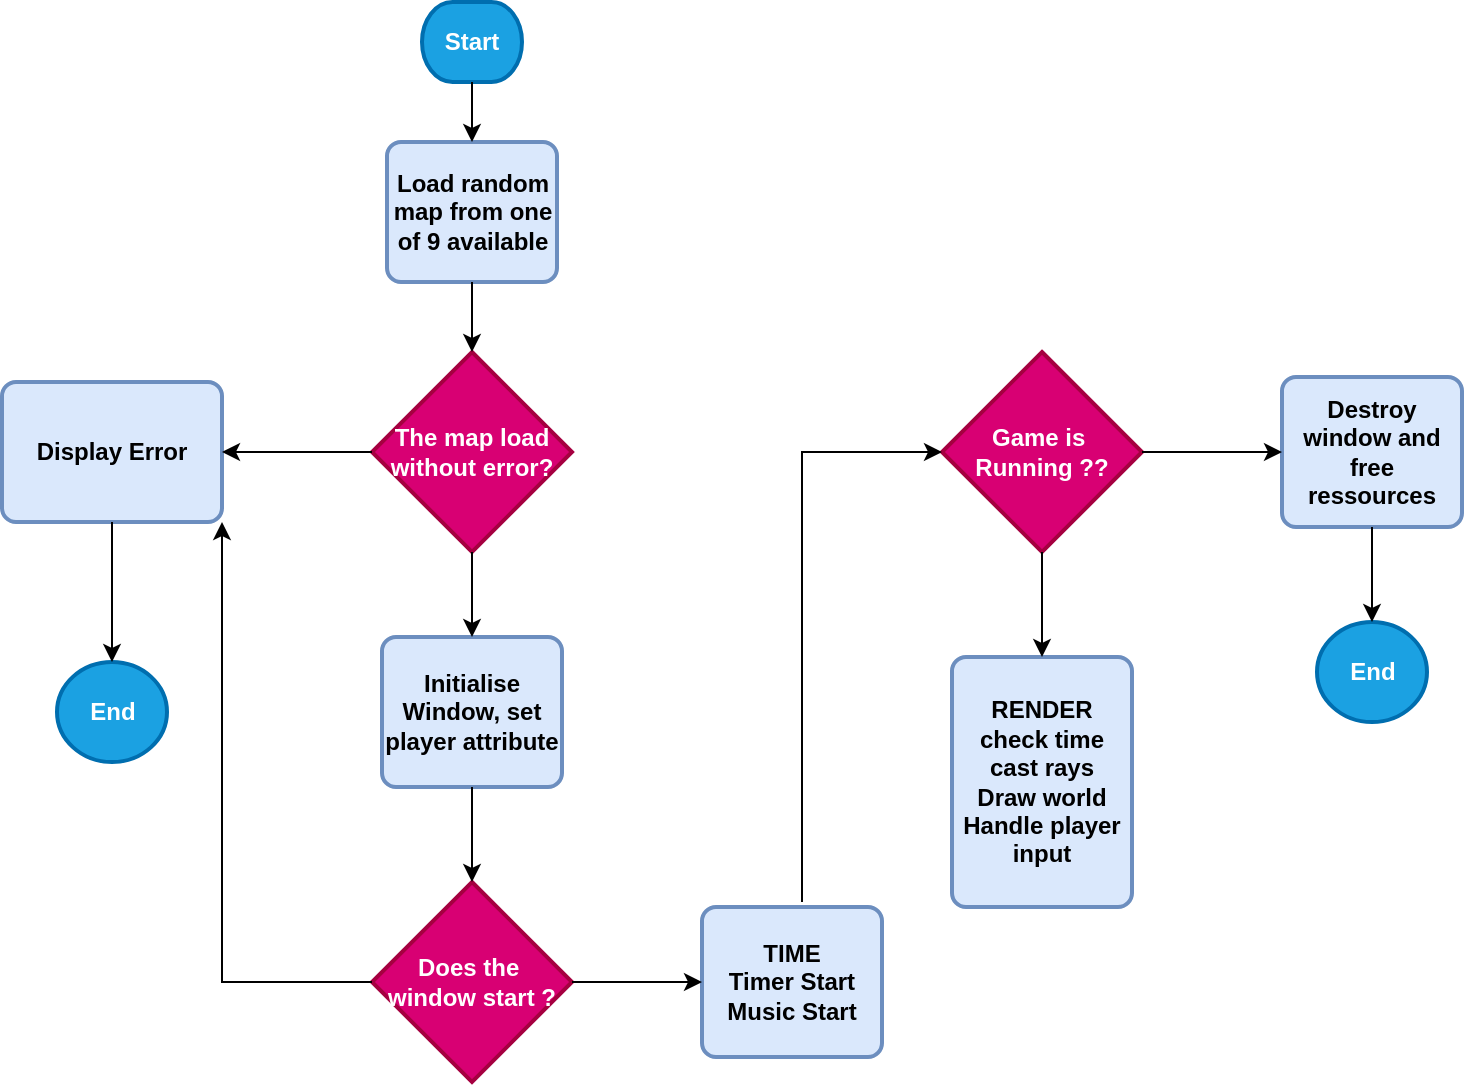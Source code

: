 <mxfile version="24.7.16">
  <diagram name="Page-1" id="ZEaAZCPQgWGfXMEy4hpa">
    <mxGraphModel dx="1467" dy="648" grid="1" gridSize="10" guides="1" tooltips="1" connect="1" arrows="0" fold="1" page="1" pageScale="1" pageWidth="827" pageHeight="1169" math="0" shadow="0">
      <root>
        <mxCell id="0" />
        <mxCell id="1" parent="0" />
        <mxCell id="VV7cBgodAmmCFqREBcx--11" value="Start" style="strokeWidth=2;html=1;shape=mxgraph.flowchart.terminator;whiteSpace=wrap;fillColor=#1ba1e2;fontColor=#ffffff;strokeColor=#006EAF;fontStyle=1" vertex="1" parent="1">
          <mxGeometry x="310" y="170" width="50" height="40" as="geometry" />
        </mxCell>
        <mxCell id="VV7cBgodAmmCFqREBcx--12" value="Load random map from one of 9 available" style="rounded=1;whiteSpace=wrap;html=1;absoluteArcSize=1;arcSize=14;strokeWidth=2;fillColor=#dae8fc;strokeColor=#6c8ebf;fontStyle=1" vertex="1" parent="1">
          <mxGeometry x="292.5" y="240" width="85" height="70" as="geometry" />
        </mxCell>
        <mxCell id="VV7cBgodAmmCFqREBcx--13" value="The map load without error?" style="strokeWidth=2;html=1;shape=mxgraph.flowchart.decision;whiteSpace=wrap;fillColor=#d80073;fontColor=#ffffff;strokeColor=#A50040;fontStyle=1" vertex="1" parent="1">
          <mxGeometry x="285" y="345" width="100" height="100" as="geometry" />
        </mxCell>
        <mxCell id="VV7cBgodAmmCFqREBcx--14" value="Display Error " style="rounded=1;whiteSpace=wrap;html=1;absoluteArcSize=1;arcSize=14;strokeWidth=2;fillColor=#dae8fc;strokeColor=#6c8ebf;fontStyle=1" vertex="1" parent="1">
          <mxGeometry x="100" y="360" width="110" height="70" as="geometry" />
        </mxCell>
        <mxCell id="VV7cBgodAmmCFqREBcx--15" value="End" style="strokeWidth=2;html=1;shape=mxgraph.flowchart.start_2;whiteSpace=wrap;fillColor=#1ba1e2;fontColor=#ffffff;strokeColor=#006EAF;fontStyle=1" vertex="1" parent="1">
          <mxGeometry x="127.5" y="500" width="55" height="50" as="geometry" />
        </mxCell>
        <mxCell id="VV7cBgodAmmCFqREBcx--16" value="Initialise Window, set player attribute " style="rounded=1;whiteSpace=wrap;html=1;absoluteArcSize=1;arcSize=14;strokeWidth=2;fillColor=#dae8fc;strokeColor=#6c8ebf;fontStyle=1" vertex="1" parent="1">
          <mxGeometry x="290" y="487.5" width="90" height="75" as="geometry" />
        </mxCell>
        <mxCell id="VV7cBgodAmmCFqREBcx--17" value="&lt;div&gt;Does the&amp;nbsp;&lt;/div&gt;&lt;div&gt;window start ?&lt;/div&gt;" style="strokeWidth=2;html=1;shape=mxgraph.flowchart.decision;whiteSpace=wrap;fillColor=#d80073;fontColor=#ffffff;strokeColor=#A50040;fontStyle=1" vertex="1" parent="1">
          <mxGeometry x="285" y="610" width="100" height="100" as="geometry" />
        </mxCell>
        <mxCell id="VV7cBgodAmmCFqREBcx--18" value="&lt;div&gt;RENDER&lt;br&gt;&lt;/div&gt;&lt;div&gt;check time&lt;/div&gt;&lt;div&gt;cast rays&lt;/div&gt;&lt;div&gt;Draw world&lt;/div&gt;&lt;div&gt;Handle player input &lt;br&gt;&lt;/div&gt;" style="rounded=1;whiteSpace=wrap;html=1;absoluteArcSize=1;arcSize=14;strokeWidth=2;fillColor=#dae8fc;strokeColor=#6c8ebf;fontStyle=1" vertex="1" parent="1">
          <mxGeometry x="575" y="497.5" width="90" height="125" as="geometry" />
        </mxCell>
        <mxCell id="VV7cBgodAmmCFqREBcx--19" value="&lt;div&gt;Game is&amp;nbsp;&lt;/div&gt;&lt;div&gt;Running ??&lt;/div&gt;" style="strokeWidth=2;html=1;shape=mxgraph.flowchart.decision;whiteSpace=wrap;fillColor=#d80073;fontColor=#ffffff;strokeColor=#A50040;fontStyle=1" vertex="1" parent="1">
          <mxGeometry x="570" y="345" width="100" height="100" as="geometry" />
        </mxCell>
        <mxCell id="VV7cBgodAmmCFqREBcx--20" value="&lt;div&gt;TIME&lt;br&gt;&lt;/div&gt;&lt;div&gt;Timer Start&lt;/div&gt;&lt;div&gt;Music Start&lt;br&gt;&lt;/div&gt;" style="rounded=1;whiteSpace=wrap;html=1;absoluteArcSize=1;arcSize=14;strokeWidth=2;fillColor=#dae8fc;strokeColor=#6c8ebf;fontStyle=1" vertex="1" parent="1">
          <mxGeometry x="450" y="622.5" width="90" height="75" as="geometry" />
        </mxCell>
        <mxCell id="VV7cBgodAmmCFqREBcx--21" value="Destroy window and free ressources" style="rounded=1;whiteSpace=wrap;html=1;absoluteArcSize=1;arcSize=14;strokeWidth=2;fillColor=#dae8fc;strokeColor=#6c8ebf;fontStyle=1" vertex="1" parent="1">
          <mxGeometry x="740" y="357.5" width="90" height="75" as="geometry" />
        </mxCell>
        <mxCell id="VV7cBgodAmmCFqREBcx--22" value="" style="endArrow=classic;html=1;rounded=0;exitX=0.5;exitY=1;exitDx=0;exitDy=0;exitPerimeter=0;entryX=0.5;entryY=0;entryDx=0;entryDy=0;fontStyle=1" edge="1" parent="1" source="VV7cBgodAmmCFqREBcx--19" target="VV7cBgodAmmCFqREBcx--18">
          <mxGeometry width="50" height="50" relative="1" as="geometry">
            <mxPoint x="620" y="500" as="sourcePoint" />
            <mxPoint x="670" y="450" as="targetPoint" />
          </mxGeometry>
        </mxCell>
        <mxCell id="VV7cBgodAmmCFqREBcx--23" value="" style="endArrow=classic;html=1;rounded=0;exitX=1;exitY=0.5;exitDx=0;exitDy=0;exitPerimeter=0;entryX=0;entryY=0.5;entryDx=0;entryDy=0;fontStyle=1" edge="1" parent="1" source="VV7cBgodAmmCFqREBcx--19" target="VV7cBgodAmmCFqREBcx--21">
          <mxGeometry width="50" height="50" relative="1" as="geometry">
            <mxPoint x="630" y="455" as="sourcePoint" />
            <mxPoint x="630" y="508" as="targetPoint" />
          </mxGeometry>
        </mxCell>
        <mxCell id="VV7cBgodAmmCFqREBcx--24" value="" style="endArrow=classic;html=1;rounded=0;entryX=0;entryY=0.5;entryDx=0;entryDy=0;exitX=1;exitY=0.5;exitDx=0;exitDy=0;exitPerimeter=0;fontStyle=1" edge="1" parent="1" source="VV7cBgodAmmCFqREBcx--17" target="VV7cBgodAmmCFqREBcx--20">
          <mxGeometry width="50" height="50" relative="1" as="geometry">
            <mxPoint x="380" y="660" as="sourcePoint" />
            <mxPoint x="630" y="508" as="targetPoint" />
          </mxGeometry>
        </mxCell>
        <mxCell id="VV7cBgodAmmCFqREBcx--25" value="" style="endArrow=classic;html=1;rounded=0;entryX=0.5;entryY=0;entryDx=0;entryDy=0;exitX=0.5;exitY=1;exitDx=0;exitDy=0;entryPerimeter=0;fontStyle=1" edge="1" parent="1" source="VV7cBgodAmmCFqREBcx--16" target="VV7cBgodAmmCFqREBcx--17">
          <mxGeometry width="50" height="50" relative="1" as="geometry">
            <mxPoint x="395" y="670" as="sourcePoint" />
            <mxPoint x="460" y="670" as="targetPoint" />
          </mxGeometry>
        </mxCell>
        <mxCell id="VV7cBgodAmmCFqREBcx--26" value="" style="endArrow=classic;html=1;rounded=0;entryX=0.5;entryY=0;entryDx=0;entryDy=0;exitX=0.5;exitY=1;exitDx=0;exitDy=0;exitPerimeter=0;fontStyle=1" edge="1" parent="1" source="VV7cBgodAmmCFqREBcx--13" target="VV7cBgodAmmCFqREBcx--16">
          <mxGeometry width="50" height="50" relative="1" as="geometry">
            <mxPoint x="345" y="573" as="sourcePoint" />
            <mxPoint x="345" y="620" as="targetPoint" />
          </mxGeometry>
        </mxCell>
        <mxCell id="VV7cBgodAmmCFqREBcx--27" value="" style="endArrow=classic;html=1;rounded=0;entryX=1;entryY=0.5;entryDx=0;entryDy=0;exitX=0;exitY=0.5;exitDx=0;exitDy=0;exitPerimeter=0;fontStyle=1" edge="1" parent="1" source="VV7cBgodAmmCFqREBcx--13" target="VV7cBgodAmmCFqREBcx--14">
          <mxGeometry width="50" height="50" relative="1" as="geometry">
            <mxPoint x="345" y="455" as="sourcePoint" />
            <mxPoint x="345" y="498" as="targetPoint" />
          </mxGeometry>
        </mxCell>
        <mxCell id="VV7cBgodAmmCFqREBcx--28" value="" style="endArrow=classic;html=1;rounded=0;entryX=0.5;entryY=0;entryDx=0;entryDy=0;exitX=0.5;exitY=1;exitDx=0;exitDy=0;entryPerimeter=0;fontStyle=1" edge="1" parent="1" source="VV7cBgodAmmCFqREBcx--14" target="VV7cBgodAmmCFqREBcx--15">
          <mxGeometry width="50" height="50" relative="1" as="geometry">
            <mxPoint x="295" y="405" as="sourcePoint" />
            <mxPoint x="220" y="405" as="targetPoint" />
          </mxGeometry>
        </mxCell>
        <mxCell id="VV7cBgodAmmCFqREBcx--29" value="" style="endArrow=classic;html=1;rounded=0;entryX=0.5;entryY=0;entryDx=0;entryDy=0;exitX=0.5;exitY=1;exitDx=0;exitDy=0;entryPerimeter=0;fontStyle=1" edge="1" parent="1" source="VV7cBgodAmmCFqREBcx--12" target="VV7cBgodAmmCFqREBcx--13">
          <mxGeometry width="50" height="50" relative="1" as="geometry">
            <mxPoint x="295" y="405" as="sourcePoint" />
            <mxPoint x="220" y="405" as="targetPoint" />
          </mxGeometry>
        </mxCell>
        <mxCell id="VV7cBgodAmmCFqREBcx--30" value="" style="endArrow=classic;html=1;rounded=0;entryX=0.5;entryY=0;entryDx=0;entryDy=0;exitX=0.5;exitY=1;exitDx=0;exitDy=0;exitPerimeter=0;fontStyle=1" edge="1" parent="1" source="VV7cBgodAmmCFqREBcx--11" target="VV7cBgodAmmCFqREBcx--12">
          <mxGeometry width="50" height="50" relative="1" as="geometry">
            <mxPoint x="345" y="320" as="sourcePoint" />
            <mxPoint x="345" y="355" as="targetPoint" />
          </mxGeometry>
        </mxCell>
        <mxCell id="VV7cBgodAmmCFqREBcx--31" value="" style="endArrow=classic;html=1;rounded=0;entryX=0;entryY=0.5;entryDx=0;entryDy=0;entryPerimeter=0;fontStyle=1" edge="1" parent="1" target="VV7cBgodAmmCFqREBcx--19">
          <mxGeometry width="50" height="50" relative="1" as="geometry">
            <mxPoint x="500" y="620" as="sourcePoint" />
            <mxPoint x="345" y="250" as="targetPoint" />
            <Array as="points">
              <mxPoint x="500" y="395" />
            </Array>
          </mxGeometry>
        </mxCell>
        <mxCell id="VV7cBgodAmmCFqREBcx--32" value="" style="endArrow=classic;html=1;rounded=0;exitX=0;exitY=0.5;exitDx=0;exitDy=0;exitPerimeter=0;fontStyle=1" edge="1" parent="1" source="VV7cBgodAmmCFqREBcx--17">
          <mxGeometry width="50" height="50" relative="1" as="geometry">
            <mxPoint x="345" y="573" as="sourcePoint" />
            <mxPoint x="210" y="430" as="targetPoint" />
            <Array as="points">
              <mxPoint x="210" y="660" />
            </Array>
          </mxGeometry>
        </mxCell>
        <mxCell id="VV7cBgodAmmCFqREBcx--33" value="End" style="strokeWidth=2;html=1;shape=mxgraph.flowchart.start_2;whiteSpace=wrap;fillColor=#1ba1e2;fontColor=#ffffff;strokeColor=#006EAF;fontStyle=1" vertex="1" parent="1">
          <mxGeometry x="757.5" y="480" width="55" height="50" as="geometry" />
        </mxCell>
        <mxCell id="VV7cBgodAmmCFqREBcx--34" value="" style="endArrow=classic;html=1;rounded=0;exitX=0.5;exitY=1;exitDx=0;exitDy=0;entryX=0.5;entryY=0;entryDx=0;entryDy=0;entryPerimeter=0;fontStyle=1" edge="1" parent="1" source="VV7cBgodAmmCFqREBcx--21" target="VV7cBgodAmmCFqREBcx--33">
          <mxGeometry width="50" height="50" relative="1" as="geometry">
            <mxPoint x="680" y="405" as="sourcePoint" />
            <mxPoint x="750" y="405" as="targetPoint" />
          </mxGeometry>
        </mxCell>
      </root>
    </mxGraphModel>
  </diagram>
</mxfile>
